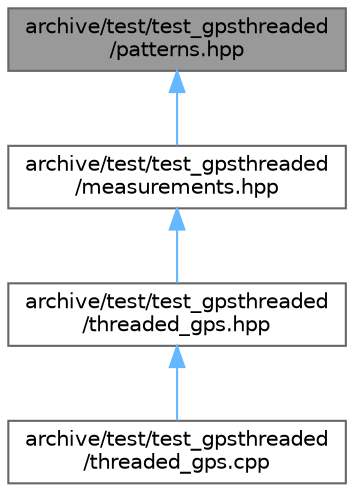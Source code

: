 digraph "archive/test/test_gpsthreaded/patterns.hpp"
{
 // LATEX_PDF_SIZE
  bgcolor="transparent";
  edge [fontname=Helvetica,fontsize=10,labelfontname=Helvetica,labelfontsize=10];
  node [fontname=Helvetica,fontsize=10,shape=box,height=0.2,width=0.4];
  Node1 [id="Node000001",label="archive/test/test_gpsthreaded\l/patterns.hpp",height=0.2,width=0.4,color="gray40", fillcolor="grey60", style="filled", fontcolor="black",tooltip=" "];
  Node1 -> Node2 [id="edge4_Node000001_Node000002",dir="back",color="steelblue1",style="solid",tooltip=" "];
  Node2 [id="Node000002",label="archive/test/test_gpsthreaded\l/measurements.hpp",height=0.2,width=0.4,color="grey40", fillcolor="white", style="filled",URL="$test_2test__gpsthreaded_2measurements_8hpp.html",tooltip=" "];
  Node2 -> Node3 [id="edge5_Node000002_Node000003",dir="back",color="steelblue1",style="solid",tooltip=" "];
  Node3 [id="Node000003",label="archive/test/test_gpsthreaded\l/threaded_gps.hpp",height=0.2,width=0.4,color="grey40", fillcolor="white", style="filled",URL="$test_2test__gpsthreaded_2threaded__gps_8hpp.html",tooltip=" "];
  Node3 -> Node4 [id="edge6_Node000003_Node000004",dir="back",color="steelblue1",style="solid",tooltip=" "];
  Node4 [id="Node000004",label="archive/test/test_gpsthreaded\l/threaded_gps.cpp",height=0.2,width=0.4,color="grey40", fillcolor="white", style="filled",URL="$test_2test__gpsthreaded_2threaded__gps_8cpp.html",tooltip=" "];
}
